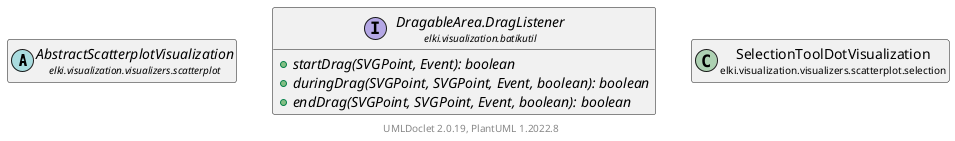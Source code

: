 @startuml
    remove .*\.(Instance|Par|Parameterizer|Factory)$
    set namespaceSeparator none
    hide empty fields
    hide empty methods

    class "<size:14>SelectionToolDotVisualization.Instance\n<size:10>elki.visualization.visualizers.scatterplot.selection" as elki.visualization.visualizers.scatterplot.selection.SelectionToolDotVisualization.Instance [[SelectionToolDotVisualization.Instance.html]] {
        {static} -CSS_RANGEMARKER: String
        ~rtag: Element
        +Instance(VisualizerContext, VisualizationTask, VisualizationPlot, double, double, Projection)
        +fullRedraw(): void
        -deleteChildren(Element): void
        +startDrag(SVGPoint, Event): boolean
        +duringDrag(SVGPoint, SVGPoint, Event, boolean): boolean
        +endDrag(SVGPoint, SVGPoint, Event, boolean): boolean
        -getInputMode(Event): Mode
        -updateSelection(Mode, Projection2D, SVGPoint, SVGPoint): void
        #addCSSClasses(SVGPlot): void
    }

    abstract class "<size:14>AbstractScatterplotVisualization\n<size:10>elki.visualization.visualizers.scatterplot" as elki.visualization.visualizers.scatterplot.AbstractScatterplotVisualization [[../AbstractScatterplotVisualization.html]]
    interface "<size:14>DragableArea.DragListener\n<size:10>elki.visualization.batikutil" as elki.visualization.batikutil.DragableArea.DragListener [[../../../batikutil/DragableArea.DragListener.html]] {
        {abstract} +startDrag(SVGPoint, Event): boolean
        {abstract} +duringDrag(SVGPoint, SVGPoint, Event, boolean): boolean
        {abstract} +endDrag(SVGPoint, SVGPoint, Event, boolean): boolean
    }
    class "<size:14>SelectionToolDotVisualization\n<size:10>elki.visualization.visualizers.scatterplot.selection" as elki.visualization.visualizers.scatterplot.selection.SelectionToolDotVisualization [[SelectionToolDotVisualization.html]]

    elki.visualization.visualizers.scatterplot.AbstractScatterplotVisualization <|-- elki.visualization.visualizers.scatterplot.selection.SelectionToolDotVisualization.Instance
    elki.visualization.batikutil.DragableArea.DragListener <|.. elki.visualization.visualizers.scatterplot.selection.SelectionToolDotVisualization.Instance
    elki.visualization.visualizers.scatterplot.selection.SelectionToolDotVisualization +-- elki.visualization.visualizers.scatterplot.selection.SelectionToolDotVisualization.Instance

    center footer UMLDoclet 2.0.19, PlantUML 1.2022.8
@enduml
